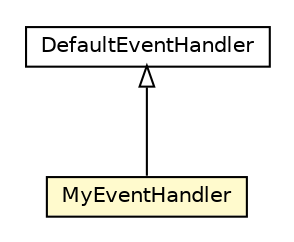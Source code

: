 #!/usr/local/bin/dot
#
# Class diagram 
# Generated by UMLGraph version R5_6-24-gf6e263 (http://www.umlgraph.org/)
#

digraph G {
	edge [fontname="Helvetica",fontsize=10,labelfontname="Helvetica",labelfontsize=10];
	node [fontname="Helvetica",fontsize=10,shape=plaintext];
	nodesep=0.25;
	ranksep=0.5;
	// net.trajano.doxdb.sample.ejb.MyEventHandler
	c115 [label=<<table title="net.trajano.doxdb.sample.ejb.MyEventHandler" border="0" cellborder="1" cellspacing="0" cellpadding="2" port="p" bgcolor="lemonChiffon" href="./MyEventHandler.html">
		<tr><td><table border="0" cellspacing="0" cellpadding="1">
<tr><td align="center" balign="center"> MyEventHandler </td></tr>
		</table></td></tr>
		</table>>, URL="./MyEventHandler.html", fontname="Helvetica", fontcolor="black", fontsize=10.0];
	//net.trajano.doxdb.sample.ejb.MyEventHandler extends net.trajano.doxdb.ext.DefaultEventHandler
	c122:p -> c115:p [dir=back,arrowtail=empty];
	// net.trajano.doxdb.ext.DefaultEventHandler
	c122 [label=<<table title="net.trajano.doxdb.ext.DefaultEventHandler" border="0" cellborder="1" cellspacing="0" cellpadding="2" port="p" href="http://java.sun.com/j2se/1.4.2/docs/api/net/trajano/doxdb/ext/DefaultEventHandler.html">
		<tr><td><table border="0" cellspacing="0" cellpadding="1">
<tr><td align="center" balign="center"> DefaultEventHandler </td></tr>
		</table></td></tr>
		</table>>, URL="http://java.sun.com/j2se/1.4.2/docs/api/net/trajano/doxdb/ext/DefaultEventHandler.html", fontname="Helvetica", fontcolor="black", fontsize=10.0];
}

